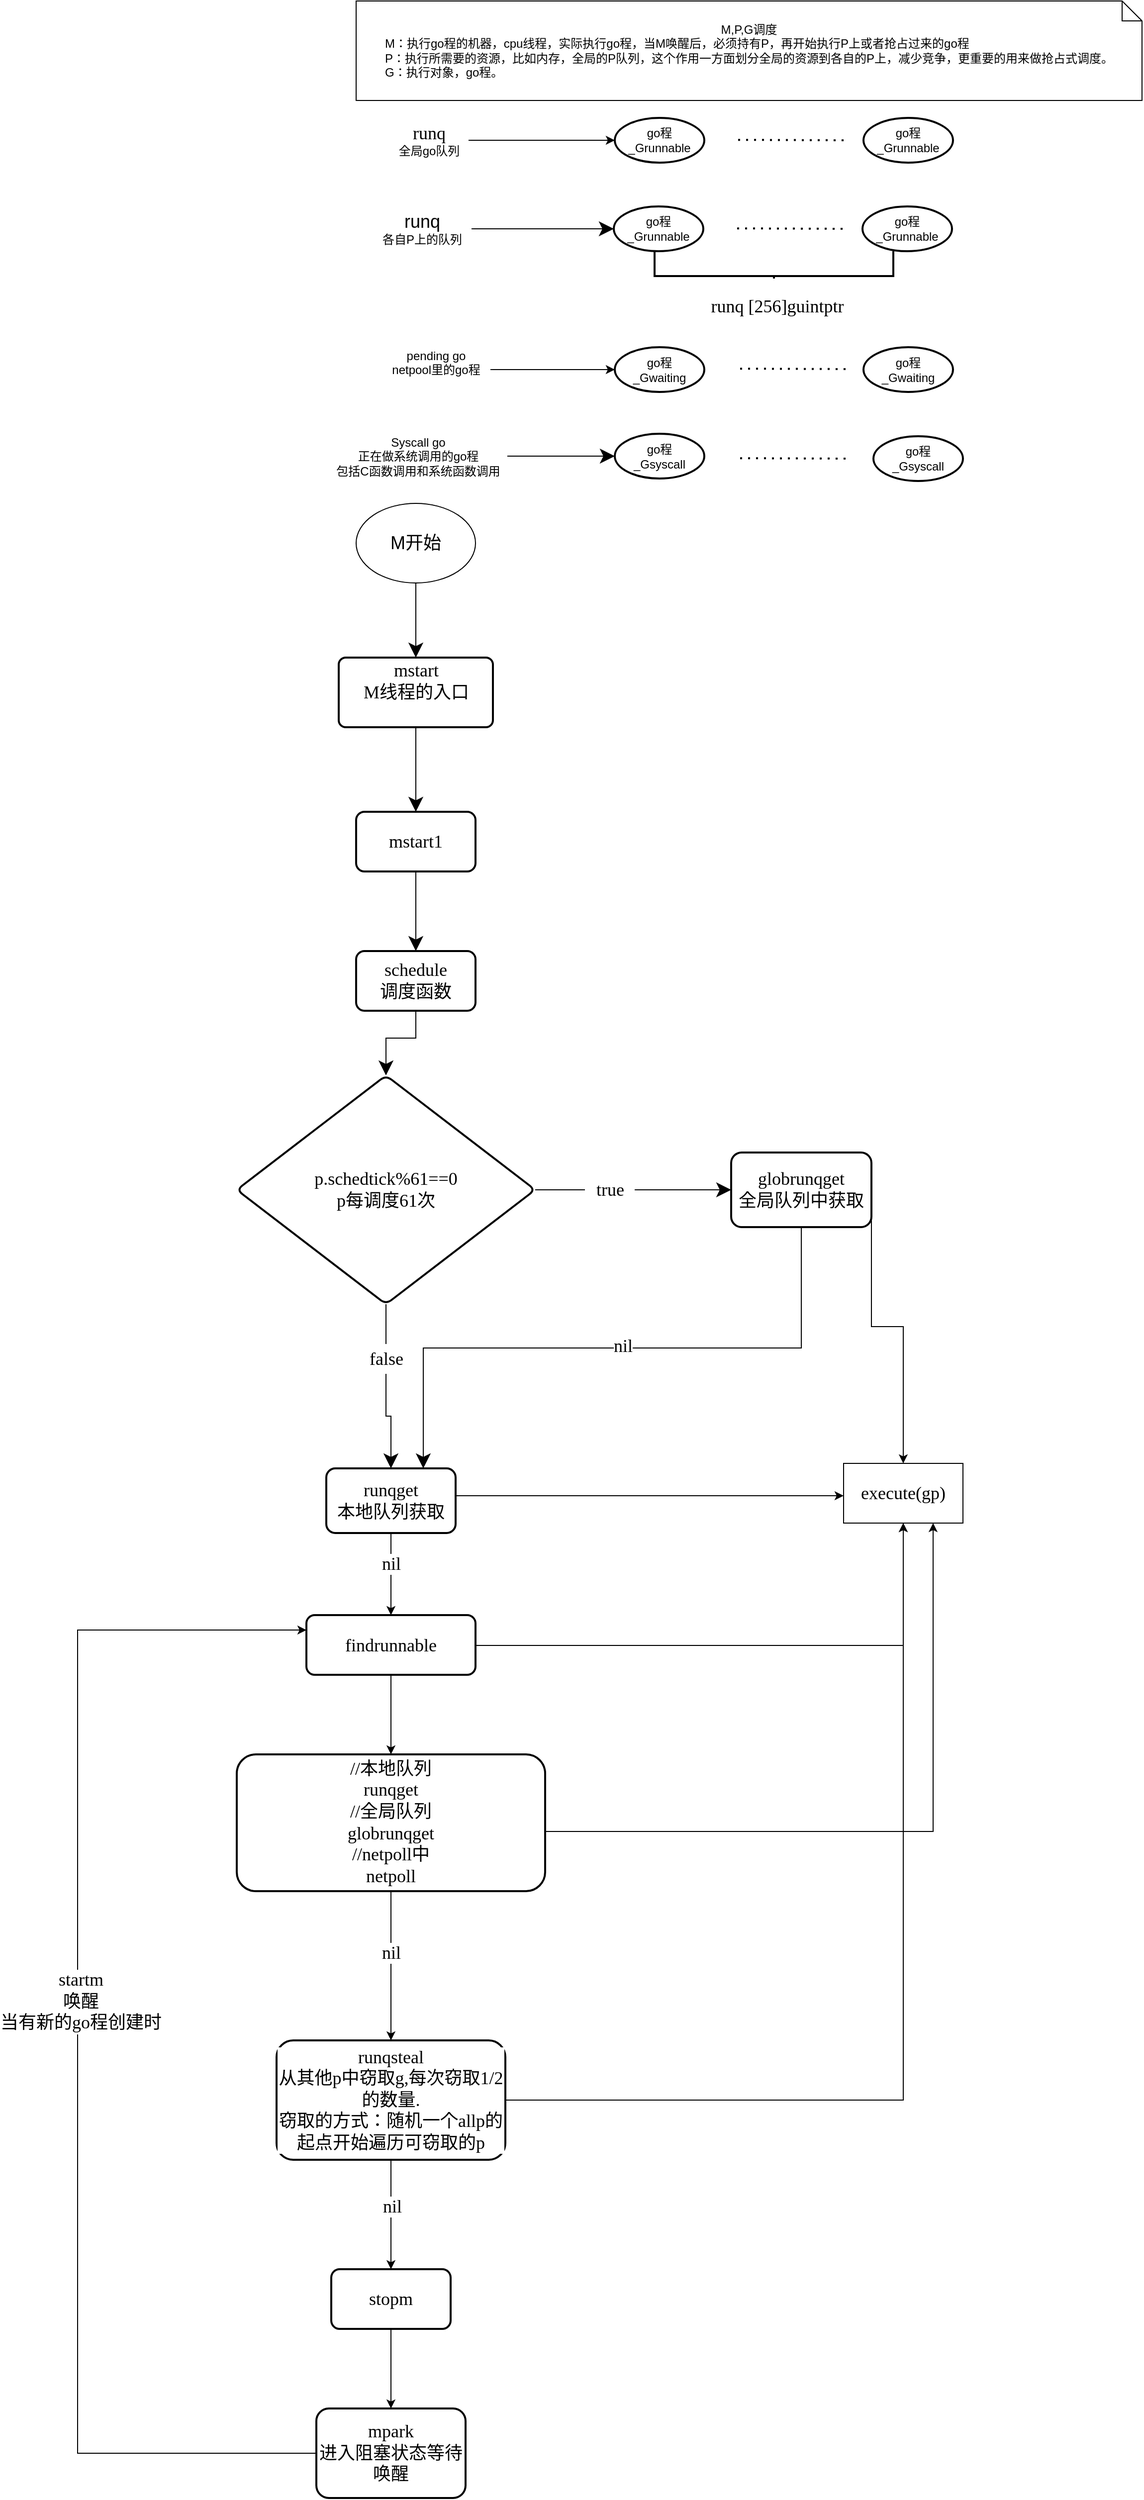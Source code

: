 <mxfile version="16.6.1" type="github">
  <diagram id="Lrg5kurUtaj6RJSmO0BA" name="Page-1">
    <mxGraphModel dx="1775" dy="581" grid="1" gridSize="10" guides="1" tooltips="1" connect="1" arrows="1" fold="1" page="1" pageScale="1" pageWidth="827" pageHeight="1169" math="0" shadow="0">
      <root>
        <mxCell id="0" />
        <mxCell id="1" parent="0" />
        <mxCell id="m0ZOB3Q7q5n8RTu2BzLh-104" value="" style="edgeStyle=orthogonalEdgeStyle;rounded=0;orthogonalLoop=1;jettySize=auto;html=1;fontFamily=Verdana;fontSize=18;fontColor=default;endSize=12;" edge="1" parent="1" source="m0ZOB3Q7q5n8RTu2BzLh-2" target="m0ZOB3Q7q5n8RTu2BzLh-103">
          <mxGeometry relative="1" as="geometry" />
        </mxCell>
        <mxCell id="m0ZOB3Q7q5n8RTu2BzLh-2" value="M开始" style="ellipse;whiteSpace=wrap;html=1;fontSize=18;" vertex="1" parent="1">
          <mxGeometry x="30" y="505" width="120" height="80" as="geometry" />
        </mxCell>
        <mxCell id="m0ZOB3Q7q5n8RTu2BzLh-81" value="" style="endArrow=none;dashed=1;html=1;dashPattern=1 3;strokeWidth=2;rounded=0;endSize=12;" edge="1" parent="1">
          <mxGeometry width="50" height="50" relative="1" as="geometry">
            <mxPoint x="414" y="139.58" as="sourcePoint" />
            <mxPoint x="524" y="140" as="targetPoint" />
          </mxGeometry>
        </mxCell>
        <mxCell id="m0ZOB3Q7q5n8RTu2BzLh-9" value="&lt;div align=&quot;center&quot;&gt;M,P,G调度&lt;/div&gt;&lt;div align=&quot;left&quot;&gt;M：执行go程的机器，cpu线程，实际执行go程，当M唤醒后，必须持有P，再开始执行P上或者抢占过来的go程&lt;/div&gt;&lt;div align=&quot;left&quot;&gt;P：执行所需要的资源，比如内存，全局的P队列，这个作用一方面划分全局的资源到各自的P上，减少竞争，更重要的用来做抢占式调度。&lt;/div&gt;&lt;div align=&quot;left&quot;&gt;G：执行对象，go程。&lt;br&gt;&lt;/div&gt;" style="shape=note;size=20;whiteSpace=wrap;html=1;align=center;" vertex="1" parent="1">
          <mxGeometry x="30" width="790" height="100" as="geometry" />
        </mxCell>
        <mxCell id="m0ZOB3Q7q5n8RTu2BzLh-15" value="&lt;div&gt;go程&lt;/div&gt;&lt;div&gt;_Grunnable&lt;/div&gt;" style="strokeWidth=2;html=1;shape=mxgraph.flowchart.start_2;whiteSpace=wrap;" vertex="1" parent="1">
          <mxGeometry x="290" y="117.5" width="90" height="45" as="geometry" />
        </mxCell>
        <mxCell id="m0ZOB3Q7q5n8RTu2BzLh-56" value="" style="edgeStyle=orthogonalEdgeStyle;rounded=0;orthogonalLoop=1;jettySize=auto;html=1;" edge="1" parent="1" source="m0ZOB3Q7q5n8RTu2BzLh-55" target="m0ZOB3Q7q5n8RTu2BzLh-15">
          <mxGeometry relative="1" as="geometry" />
        </mxCell>
        <mxCell id="m0ZOB3Q7q5n8RTu2BzLh-55" value="&lt;div&gt;&lt;font style=&quot;font-size: 18px&quot; face=&quot;consolas&quot;&gt;runq&lt;/font&gt;&lt;/div&gt;&lt;div&gt;全局go队列&lt;br&gt;&lt;/div&gt;" style="text;html=1;align=center;verticalAlign=middle;resizable=0;points=[];autosize=1;strokeColor=none;fillColor=none;" vertex="1" parent="1">
          <mxGeometry x="63" y="120" width="80" height="40" as="geometry" />
        </mxCell>
        <mxCell id="m0ZOB3Q7q5n8RTu2BzLh-78" value="" style="edgeStyle=orthogonalEdgeStyle;rounded=0;orthogonalLoop=1;jettySize=auto;html=1;" edge="1" parent="1" source="m0ZOB3Q7q5n8RTu2BzLh-75" target="m0ZOB3Q7q5n8RTu2BzLh-77">
          <mxGeometry relative="1" as="geometry" />
        </mxCell>
        <mxCell id="m0ZOB3Q7q5n8RTu2BzLh-75" value="&lt;div&gt;pending go&lt;/div&gt;&lt;div&gt;netpool里的go程&lt;/div&gt;&lt;div&gt;&lt;br&gt;&lt;/div&gt;" style="text;html=1;align=center;verticalAlign=middle;resizable=0;points=[];autosize=1;strokeColor=none;fillColor=none;" vertex="1" parent="1">
          <mxGeometry x="55" y="345.5" width="110" height="50" as="geometry" />
        </mxCell>
        <mxCell id="m0ZOB3Q7q5n8RTu2BzLh-77" value="&lt;div&gt;go程&lt;/div&gt;&lt;div&gt;_Gwaiting&lt;/div&gt;" style="strokeWidth=2;html=1;shape=mxgraph.flowchart.start_2;whiteSpace=wrap;" vertex="1" parent="1">
          <mxGeometry x="290" y="348" width="90" height="45" as="geometry" />
        </mxCell>
        <mxCell id="m0ZOB3Q7q5n8RTu2BzLh-82" value="&lt;div&gt;go程&lt;/div&gt;&lt;div&gt;_Grunnable&lt;/div&gt;" style="strokeWidth=2;html=1;shape=mxgraph.flowchart.start_2;whiteSpace=wrap;" vertex="1" parent="1">
          <mxGeometry x="540" y="117.5" width="90" height="45" as="geometry" />
        </mxCell>
        <mxCell id="m0ZOB3Q7q5n8RTu2BzLh-97" value="" style="edgeStyle=orthogonalEdgeStyle;rounded=0;orthogonalLoop=1;jettySize=auto;html=1;endSize=12;" edge="1" parent="1" source="m0ZOB3Q7q5n8RTu2BzLh-83" target="m0ZOB3Q7q5n8RTu2BzLh-84">
          <mxGeometry relative="1" as="geometry" />
        </mxCell>
        <mxCell id="m0ZOB3Q7q5n8RTu2BzLh-83" value="&lt;div&gt;Syscall go&lt;/div&gt;&lt;div&gt;正在做系统调用的go程&lt;/div&gt;&lt;div&gt;包括C函数调用和系统函数调用&lt;/div&gt;" style="text;html=1;align=center;verticalAlign=middle;resizable=0;points=[];autosize=1;strokeColor=none;fillColor=none;" vertex="1" parent="1">
          <mxGeometry x="2" y="432.5" width="180" height="50" as="geometry" />
        </mxCell>
        <mxCell id="m0ZOB3Q7q5n8RTu2BzLh-84" value="&lt;div&gt;go程&lt;/div&gt;&lt;div&gt;_Gsyscall&lt;/div&gt;" style="strokeWidth=2;html=1;shape=mxgraph.flowchart.start_2;whiteSpace=wrap;" vertex="1" parent="1">
          <mxGeometry x="290" y="435" width="90" height="45" as="geometry" />
        </mxCell>
        <mxCell id="m0ZOB3Q7q5n8RTu2BzLh-86" value="" style="endArrow=none;dashed=1;html=1;dashPattern=1 3;strokeWidth=2;rounded=0;endSize=12;" edge="1" parent="1">
          <mxGeometry width="50" height="50" relative="1" as="geometry">
            <mxPoint x="416" y="369.58" as="sourcePoint" />
            <mxPoint x="526.0" y="370.0" as="targetPoint" />
          </mxGeometry>
        </mxCell>
        <mxCell id="m0ZOB3Q7q5n8RTu2BzLh-87" value="&lt;div&gt;go程&lt;/div&gt;&lt;div&gt;_Gwaiting&lt;/div&gt;" style="strokeWidth=2;html=1;shape=mxgraph.flowchart.start_2;whiteSpace=wrap;" vertex="1" parent="1">
          <mxGeometry x="540" y="348" width="90" height="45" as="geometry" />
        </mxCell>
        <mxCell id="m0ZOB3Q7q5n8RTu2BzLh-88" value="&lt;div&gt;go程&lt;/div&gt;&lt;div&gt;_Gsyscall&lt;/div&gt;" style="strokeWidth=2;html=1;shape=mxgraph.flowchart.start_2;whiteSpace=wrap;" vertex="1" parent="1">
          <mxGeometry x="550" y="437.5" width="90" height="45" as="geometry" />
        </mxCell>
        <mxCell id="m0ZOB3Q7q5n8RTu2BzLh-89" value="" style="endArrow=none;dashed=1;html=1;dashPattern=1 3;strokeWidth=2;rounded=0;endSize=12;" edge="1" parent="1">
          <mxGeometry width="50" height="50" relative="1" as="geometry">
            <mxPoint x="416" y="459.58" as="sourcePoint" />
            <mxPoint x="526" y="460.0" as="targetPoint" />
          </mxGeometry>
        </mxCell>
        <mxCell id="m0ZOB3Q7q5n8RTu2BzLh-96" style="edgeStyle=orthogonalEdgeStyle;rounded=0;orthogonalLoop=1;jettySize=auto;html=1;endSize=12;" edge="1" parent="1" source="m0ZOB3Q7q5n8RTu2BzLh-91" target="m0ZOB3Q7q5n8RTu2BzLh-94">
          <mxGeometry relative="1" as="geometry" />
        </mxCell>
        <mxCell id="m0ZOB3Q7q5n8RTu2BzLh-91" value="&lt;div&gt;&lt;font style=&quot;font-size: 18px&quot;&gt;runq&lt;/font&gt;&lt;/div&gt;&lt;div&gt;各自P上的队列&lt;/div&gt;" style="text;html=1;align=center;verticalAlign=middle;resizable=0;points=[];autosize=1;strokeColor=none;fillColor=none;" vertex="1" parent="1">
          <mxGeometry x="46" y="209" width="100" height="40" as="geometry" />
        </mxCell>
        <mxCell id="m0ZOB3Q7q5n8RTu2BzLh-93" value="" style="endArrow=none;dashed=1;html=1;dashPattern=1 3;strokeWidth=2;rounded=0;endSize=12;" edge="1" parent="1">
          <mxGeometry width="50" height="50" relative="1" as="geometry">
            <mxPoint x="413" y="228.58" as="sourcePoint" />
            <mxPoint x="523.0" y="229.0" as="targetPoint" />
          </mxGeometry>
        </mxCell>
        <mxCell id="m0ZOB3Q7q5n8RTu2BzLh-94" value="&lt;div&gt;go程&lt;/div&gt;&lt;div&gt;_Grunnable&lt;/div&gt;" style="strokeWidth=2;html=1;shape=mxgraph.flowchart.start_2;whiteSpace=wrap;" vertex="1" parent="1">
          <mxGeometry x="289" y="206.5" width="90" height="45" as="geometry" />
        </mxCell>
        <mxCell id="m0ZOB3Q7q5n8RTu2BzLh-95" value="&lt;div&gt;go程&lt;/div&gt;&lt;div&gt;_Grunnable&lt;/div&gt;" style="strokeWidth=2;html=1;shape=mxgraph.flowchart.start_2;whiteSpace=wrap;" vertex="1" parent="1">
          <mxGeometry x="539" y="206.5" width="90" height="45" as="geometry" />
        </mxCell>
        <mxCell id="m0ZOB3Q7q5n8RTu2BzLh-98" value="" style="strokeWidth=2;html=1;shape=mxgraph.flowchart.annotation_2;align=left;labelPosition=right;pointerEvents=1;direction=north;" vertex="1" parent="1">
          <mxGeometry x="330" y="251.5" width="240" height="50" as="geometry" />
        </mxCell>
        <mxCell id="m0ZOB3Q7q5n8RTu2BzLh-101" value="&lt;pre style=&quot;font-family: &amp;#34;consolas&amp;#34; ; font-size: 13.5pt&quot;&gt;runq [&lt;span&gt;256&lt;/span&gt;]&lt;span&gt;guintptr&lt;/span&gt;&lt;/pre&gt;" style="text;html=1;align=center;verticalAlign=middle;resizable=0;points=[];autosize=1;labelBackgroundColor=default;fontColor=default;" vertex="1" parent="1">
          <mxGeometry x="358" y="277" width="190" height="60" as="geometry" />
        </mxCell>
        <mxCell id="m0ZOB3Q7q5n8RTu2BzLh-106" value="" style="edgeStyle=orthogonalEdgeStyle;rounded=0;orthogonalLoop=1;jettySize=auto;html=1;fontFamily=Verdana;fontSize=18;fontColor=default;endSize=12;" edge="1" parent="1" source="m0ZOB3Q7q5n8RTu2BzLh-103" target="m0ZOB3Q7q5n8RTu2BzLh-105">
          <mxGeometry relative="1" as="geometry" />
        </mxCell>
        <mxCell id="m0ZOB3Q7q5n8RTu2BzLh-103" value="mstart&#xa;M线程的入口&#xa;" style="rounded=1;absoluteArcSize=1;arcSize=14;strokeWidth=2;labelBackgroundColor=default;fontFamily=Verdana;fontSize=18;fontColor=default;whiteSpace=wrap;" vertex="1" parent="1">
          <mxGeometry x="12.5" y="660" width="155" height="70" as="geometry" />
        </mxCell>
        <mxCell id="m0ZOB3Q7q5n8RTu2BzLh-108" value="" style="edgeStyle=orthogonalEdgeStyle;rounded=0;orthogonalLoop=1;jettySize=auto;html=1;fontFamily=Verdana;fontSize=18;fontColor=default;endSize=12;" edge="1" parent="1" source="m0ZOB3Q7q5n8RTu2BzLh-105" target="m0ZOB3Q7q5n8RTu2BzLh-107">
          <mxGeometry relative="1" as="geometry" />
        </mxCell>
        <mxCell id="m0ZOB3Q7q5n8RTu2BzLh-105" value="mstart1" style="whiteSpace=wrap;html=1;fontSize=18;fontFamily=Verdana;rounded=1;arcSize=14;strokeWidth=2;labelBackgroundColor=default;" vertex="1" parent="1">
          <mxGeometry x="30" y="815" width="120" height="60" as="geometry" />
        </mxCell>
        <mxCell id="m0ZOB3Q7q5n8RTu2BzLh-110" value="" style="edgeStyle=orthogonalEdgeStyle;rounded=0;orthogonalLoop=1;jettySize=auto;html=1;fontFamily=Verdana;fontSize=18;fontColor=default;endSize=12;" edge="1" parent="1" source="m0ZOB3Q7q5n8RTu2BzLh-107" target="m0ZOB3Q7q5n8RTu2BzLh-109">
          <mxGeometry relative="1" as="geometry" />
        </mxCell>
        <mxCell id="m0ZOB3Q7q5n8RTu2BzLh-107" value="&lt;div&gt;schedule&lt;/div&gt;&lt;div&gt;调度函数&lt;br&gt;&lt;/div&gt;" style="whiteSpace=wrap;html=1;fontSize=18;fontFamily=Verdana;rounded=1;arcSize=14;strokeWidth=2;labelBackgroundColor=default;" vertex="1" parent="1">
          <mxGeometry x="30" y="955" width="120" height="60" as="geometry" />
        </mxCell>
        <mxCell id="m0ZOB3Q7q5n8RTu2BzLh-113" value="" style="edgeStyle=orthogonalEdgeStyle;rounded=0;orthogonalLoop=1;jettySize=auto;html=1;fontFamily=Verdana;fontSize=18;fontColor=default;endSize=12;startArrow=none;" edge="1" parent="1" source="m0ZOB3Q7q5n8RTu2BzLh-114" target="m0ZOB3Q7q5n8RTu2BzLh-112">
          <mxGeometry relative="1" as="geometry" />
        </mxCell>
        <mxCell id="m0ZOB3Q7q5n8RTu2BzLh-116" value="" style="edgeStyle=orthogonalEdgeStyle;rounded=0;orthogonalLoop=1;jettySize=auto;html=1;fontFamily=Verdana;fontSize=18;fontColor=default;endSize=12;startArrow=none;" edge="1" parent="1" source="m0ZOB3Q7q5n8RTu2BzLh-117" target="m0ZOB3Q7q5n8RTu2BzLh-115">
          <mxGeometry relative="1" as="geometry" />
        </mxCell>
        <mxCell id="m0ZOB3Q7q5n8RTu2BzLh-109" value="&lt;br&gt;&lt;div&gt;p.schedtick%61==0&lt;/div&gt;&lt;div&gt;p每调度61次&lt;br&gt;&lt;/div&gt;&lt;div&gt;&lt;br&gt;&lt;/div&gt;" style="rhombus;whiteSpace=wrap;html=1;fontSize=18;fontFamily=Verdana;rounded=1;arcSize=14;strokeWidth=2;labelBackgroundColor=default;" vertex="1" parent="1">
          <mxGeometry x="-90" y="1080" width="300" height="230" as="geometry" />
        </mxCell>
        <mxCell id="m0ZOB3Q7q5n8RTu2BzLh-127" style="edgeStyle=elbowEdgeStyle;rounded=0;orthogonalLoop=1;jettySize=auto;html=1;entryX=0.75;entryY=0;entryDx=0;entryDy=0;fontFamily=Verdana;fontSize=18;fontColor=default;endSize=12;elbow=vertical;" edge="1" parent="1" source="m0ZOB3Q7q5n8RTu2BzLh-112" target="m0ZOB3Q7q5n8RTu2BzLh-115">
          <mxGeometry relative="1" as="geometry" />
        </mxCell>
        <mxCell id="m0ZOB3Q7q5n8RTu2BzLh-128" value="nil" style="edgeLabel;html=1;align=center;verticalAlign=middle;resizable=0;points=[];fontSize=18;fontFamily=Verdana;fontColor=default;" vertex="1" connectable="0" parent="m0ZOB3Q7q5n8RTu2BzLh-127">
          <mxGeometry x="-0.032" y="-2" relative="1" as="geometry">
            <mxPoint as="offset" />
          </mxGeometry>
        </mxCell>
        <mxCell id="m0ZOB3Q7q5n8RTu2BzLh-150" style="edgeStyle=elbowEdgeStyle;rounded=0;orthogonalLoop=1;jettySize=auto;elbow=vertical;html=1;exitX=1;exitY=0.5;exitDx=0;exitDy=0;fontFamily=Verdana;fontSize=18;fontColor=default;" edge="1" parent="1" source="m0ZOB3Q7q5n8RTu2BzLh-112" target="m0ZOB3Q7q5n8RTu2BzLh-148">
          <mxGeometry relative="1" as="geometry" />
        </mxCell>
        <mxCell id="m0ZOB3Q7q5n8RTu2BzLh-112" value="&lt;div&gt;globrunqget&lt;/div&gt;&lt;div&gt;全局队列中获取&lt;br&gt;&lt;/div&gt;" style="whiteSpace=wrap;html=1;fontSize=18;fontFamily=Verdana;rounded=1;arcSize=14;strokeWidth=2;labelBackgroundColor=default;" vertex="1" parent="1">
          <mxGeometry x="407" y="1157.5" width="141" height="75" as="geometry" />
        </mxCell>
        <mxCell id="m0ZOB3Q7q5n8RTu2BzLh-134" value="" style="edgeStyle=elbowEdgeStyle;rounded=0;orthogonalLoop=1;jettySize=auto;elbow=vertical;html=1;fontFamily=Verdana;fontSize=18;fontColor=default;" edge="1" parent="1" source="m0ZOB3Q7q5n8RTu2BzLh-115" target="m0ZOB3Q7q5n8RTu2BzLh-133">
          <mxGeometry relative="1" as="geometry" />
        </mxCell>
        <mxCell id="m0ZOB3Q7q5n8RTu2BzLh-135" value="nil" style="edgeLabel;html=1;align=center;verticalAlign=middle;resizable=0;points=[];fontSize=18;fontFamily=Verdana;fontColor=default;" vertex="1" connectable="0" parent="m0ZOB3Q7q5n8RTu2BzLh-134">
          <mxGeometry x="-0.261" relative="1" as="geometry">
            <mxPoint as="offset" />
          </mxGeometry>
        </mxCell>
        <mxCell id="m0ZOB3Q7q5n8RTu2BzLh-151" style="edgeStyle=elbowEdgeStyle;rounded=0;orthogonalLoop=1;jettySize=auto;elbow=vertical;html=1;fontFamily=Verdana;fontSize=18;fontColor=default;" edge="1" parent="1" source="m0ZOB3Q7q5n8RTu2BzLh-115" target="m0ZOB3Q7q5n8RTu2BzLh-148">
          <mxGeometry relative="1" as="geometry" />
        </mxCell>
        <mxCell id="m0ZOB3Q7q5n8RTu2BzLh-115" value="&lt;div&gt;runqget&lt;/div&gt;&lt;div&gt;本地队列获取&lt;br&gt;&lt;/div&gt;" style="whiteSpace=wrap;html=1;fontSize=18;fontFamily=Verdana;rounded=1;arcSize=14;strokeWidth=2;labelBackgroundColor=default;" vertex="1" parent="1">
          <mxGeometry y="1475" width="130" height="65" as="geometry" />
        </mxCell>
        <mxCell id="m0ZOB3Q7q5n8RTu2BzLh-117" value="false" style="text;html=1;align=center;verticalAlign=middle;resizable=0;points=[];autosize=1;strokeColor=none;fillColor=none;fontSize=18;fontFamily=Verdana;fontColor=default;" vertex="1" parent="1">
          <mxGeometry x="30" y="1350" width="60" height="30" as="geometry" />
        </mxCell>
        <mxCell id="m0ZOB3Q7q5n8RTu2BzLh-121" value="" style="edgeStyle=orthogonalEdgeStyle;rounded=0;orthogonalLoop=1;jettySize=auto;html=1;fontFamily=Verdana;fontSize=18;fontColor=default;endSize=12;endArrow=none;" edge="1" parent="1" source="m0ZOB3Q7q5n8RTu2BzLh-109" target="m0ZOB3Q7q5n8RTu2BzLh-117">
          <mxGeometry relative="1" as="geometry">
            <mxPoint x="60" y="1310.0" as="sourcePoint" />
            <mxPoint x="60" y="1475" as="targetPoint" />
          </mxGeometry>
        </mxCell>
        <mxCell id="m0ZOB3Q7q5n8RTu2BzLh-114" value="true" style="text;html=1;align=center;verticalAlign=middle;resizable=0;points=[];autosize=1;strokeColor=none;fillColor=none;fontSize=18;fontFamily=Verdana;fontColor=default;" vertex="1" parent="1">
          <mxGeometry x="260" y="1180" width="50" height="30" as="geometry" />
        </mxCell>
        <mxCell id="m0ZOB3Q7q5n8RTu2BzLh-122" value="" style="edgeStyle=orthogonalEdgeStyle;rounded=0;orthogonalLoop=1;jettySize=auto;html=1;fontFamily=Verdana;fontSize=18;fontColor=default;endSize=12;endArrow=none;" edge="1" parent="1" source="m0ZOB3Q7q5n8RTu2BzLh-109" target="m0ZOB3Q7q5n8RTu2BzLh-114">
          <mxGeometry relative="1" as="geometry">
            <mxPoint x="210" y="1195.0" as="sourcePoint" />
            <mxPoint x="398" y="1195.0" as="targetPoint" />
          </mxGeometry>
        </mxCell>
        <mxCell id="m0ZOB3Q7q5n8RTu2BzLh-137" value="" style="edgeStyle=elbowEdgeStyle;rounded=0;orthogonalLoop=1;jettySize=auto;elbow=vertical;html=1;fontFamily=Verdana;fontSize=18;fontColor=default;" edge="1" parent="1" source="m0ZOB3Q7q5n8RTu2BzLh-133" target="m0ZOB3Q7q5n8RTu2BzLh-136">
          <mxGeometry relative="1" as="geometry" />
        </mxCell>
        <mxCell id="m0ZOB3Q7q5n8RTu2BzLh-153" style="edgeStyle=elbowEdgeStyle;rounded=0;orthogonalLoop=1;jettySize=auto;elbow=vertical;html=1;fontFamily=Verdana;fontSize=18;fontColor=default;" edge="1" parent="1" source="m0ZOB3Q7q5n8RTu2BzLh-133" target="m0ZOB3Q7q5n8RTu2BzLh-148">
          <mxGeometry relative="1" as="geometry">
            <Array as="points">
              <mxPoint x="340" y="1653" />
            </Array>
          </mxGeometry>
        </mxCell>
        <mxCell id="m0ZOB3Q7q5n8RTu2BzLh-133" value="findrunnable" style="whiteSpace=wrap;html=1;fontSize=18;fontFamily=Verdana;rounded=1;arcSize=14;strokeWidth=2;labelBackgroundColor=default;" vertex="1" parent="1">
          <mxGeometry x="-20" y="1622.5" width="170" height="60" as="geometry" />
        </mxCell>
        <mxCell id="m0ZOB3Q7q5n8RTu2BzLh-139" value="" style="edgeStyle=elbowEdgeStyle;rounded=0;orthogonalLoop=1;jettySize=auto;elbow=vertical;html=1;fontFamily=Verdana;fontSize=18;fontColor=default;" edge="1" parent="1" source="m0ZOB3Q7q5n8RTu2BzLh-136" target="m0ZOB3Q7q5n8RTu2BzLh-138">
          <mxGeometry relative="1" as="geometry" />
        </mxCell>
        <mxCell id="m0ZOB3Q7q5n8RTu2BzLh-140" value="&lt;div&gt;nil&lt;/div&gt;" style="edgeLabel;html=1;align=center;verticalAlign=middle;resizable=0;points=[];fontSize=18;fontFamily=Verdana;fontColor=default;" vertex="1" connectable="0" parent="m0ZOB3Q7q5n8RTu2BzLh-139">
          <mxGeometry x="-0.177" relative="1" as="geometry">
            <mxPoint as="offset" />
          </mxGeometry>
        </mxCell>
        <mxCell id="m0ZOB3Q7q5n8RTu2BzLh-154" style="edgeStyle=elbowEdgeStyle;rounded=0;orthogonalLoop=1;jettySize=auto;elbow=vertical;html=1;entryX=0.75;entryY=1;entryDx=0;entryDy=0;fontFamily=Verdana;fontSize=18;fontColor=default;" edge="1" parent="1" source="m0ZOB3Q7q5n8RTu2BzLh-136" target="m0ZOB3Q7q5n8RTu2BzLh-148">
          <mxGeometry relative="1" as="geometry">
            <Array as="points">
              <mxPoint x="320" y="1840" />
            </Array>
          </mxGeometry>
        </mxCell>
        <mxCell id="m0ZOB3Q7q5n8RTu2BzLh-136" value="&lt;div&gt;//本地队列&lt;br&gt;&lt;/div&gt;&lt;div&gt;runqget&lt;/div&gt;&lt;div&gt;//全局队列&lt;br&gt;&lt;/div&gt;&lt;div&gt;globrunqget&lt;/div&gt;&lt;div&gt;//netpoll中&lt;br&gt;&lt;/div&gt;&lt;div&gt;netpoll&lt;br&gt;&lt;/div&gt;" style="whiteSpace=wrap;html=1;fontSize=18;fontFamily=Verdana;rounded=1;arcSize=14;strokeWidth=2;labelBackgroundColor=default;" vertex="1" parent="1">
          <mxGeometry x="-90" y="1762.5" width="310" height="137.5" as="geometry" />
        </mxCell>
        <mxCell id="m0ZOB3Q7q5n8RTu2BzLh-144" value="" style="edgeStyle=elbowEdgeStyle;rounded=0;orthogonalLoop=1;jettySize=auto;elbow=vertical;html=1;fontFamily=Verdana;fontSize=18;fontColor=default;" edge="1" parent="1" source="m0ZOB3Q7q5n8RTu2BzLh-138" target="m0ZOB3Q7q5n8RTu2BzLh-143">
          <mxGeometry relative="1" as="geometry" />
        </mxCell>
        <mxCell id="m0ZOB3Q7q5n8RTu2BzLh-145" value="nil" style="edgeLabel;html=1;align=center;verticalAlign=middle;resizable=0;points=[];fontSize=18;fontFamily=Verdana;fontColor=default;" vertex="1" connectable="0" parent="m0ZOB3Q7q5n8RTu2BzLh-144">
          <mxGeometry x="-0.158" y="1" relative="1" as="geometry">
            <mxPoint as="offset" />
          </mxGeometry>
        </mxCell>
        <mxCell id="m0ZOB3Q7q5n8RTu2BzLh-156" style="edgeStyle=elbowEdgeStyle;rounded=0;orthogonalLoop=1;jettySize=auto;elbow=vertical;html=1;fontFamily=Verdana;fontSize=18;fontColor=default;" edge="1" parent="1" source="m0ZOB3Q7q5n8RTu2BzLh-138" target="m0ZOB3Q7q5n8RTu2BzLh-148">
          <mxGeometry relative="1" as="geometry">
            <Array as="points">
              <mxPoint x="330" y="2110" />
            </Array>
          </mxGeometry>
        </mxCell>
        <mxCell id="m0ZOB3Q7q5n8RTu2BzLh-138" value="&lt;div&gt;runqsteal&lt;/div&gt;&lt;div&gt;从其他p中窃取g,每次窃取1/2的数量.&lt;/div&gt;&lt;div&gt;窃取的方式：随机一个allp的起点开始遍历可窃取的p&lt;br&gt;&lt;/div&gt;" style="whiteSpace=wrap;html=1;fontSize=18;fontFamily=Verdana;rounded=1;arcSize=14;strokeWidth=2;labelBackgroundColor=default;" vertex="1" parent="1">
          <mxGeometry x="-50" y="2050" width="230" height="120" as="geometry" />
        </mxCell>
        <mxCell id="m0ZOB3Q7q5n8RTu2BzLh-147" value="" style="edgeStyle=elbowEdgeStyle;rounded=0;orthogonalLoop=1;jettySize=auto;elbow=vertical;html=1;fontFamily=Verdana;fontSize=18;fontColor=default;" edge="1" parent="1" source="m0ZOB3Q7q5n8RTu2BzLh-143" target="m0ZOB3Q7q5n8RTu2BzLh-146">
          <mxGeometry relative="1" as="geometry" />
        </mxCell>
        <mxCell id="m0ZOB3Q7q5n8RTu2BzLh-143" value="stopm" style="whiteSpace=wrap;html=1;fontSize=18;fontFamily=Verdana;rounded=1;arcSize=14;strokeWidth=2;labelBackgroundColor=default;" vertex="1" parent="1">
          <mxGeometry x="5" y="2280" width="120" height="60" as="geometry" />
        </mxCell>
        <mxCell id="m0ZOB3Q7q5n8RTu2BzLh-159" style="edgeStyle=elbowEdgeStyle;rounded=0;orthogonalLoop=1;jettySize=auto;elbow=vertical;html=1;entryX=0;entryY=0.25;entryDx=0;entryDy=0;fontFamily=Verdana;fontSize=18;fontColor=default;" edge="1" parent="1" source="m0ZOB3Q7q5n8RTu2BzLh-146" target="m0ZOB3Q7q5n8RTu2BzLh-133">
          <mxGeometry relative="1" as="geometry">
            <Array as="points">
              <mxPoint x="-250" y="2160" />
            </Array>
          </mxGeometry>
        </mxCell>
        <mxCell id="m0ZOB3Q7q5n8RTu2BzLh-160" value="&lt;div&gt;startm&lt;/div&gt;&lt;div&gt;唤醒&lt;/div&gt;&lt;div&gt;当有新的go程创建时&lt;br&gt;&lt;/div&gt;" style="edgeLabel;html=1;align=center;verticalAlign=middle;resizable=0;points=[];fontSize=18;fontFamily=Verdana;fontColor=default;" vertex="1" connectable="0" parent="m0ZOB3Q7q5n8RTu2BzLh-159">
          <mxGeometry x="0.068" y="-3" relative="1" as="geometry">
            <mxPoint y="-1" as="offset" />
          </mxGeometry>
        </mxCell>
        <mxCell id="m0ZOB3Q7q5n8RTu2BzLh-146" value="&lt;div&gt;mpark&lt;/div&gt;&lt;div&gt;进入阻塞状态等待唤醒&lt;br&gt;&lt;/div&gt;" style="whiteSpace=wrap;html=1;fontSize=18;fontFamily=Verdana;rounded=1;arcSize=14;strokeWidth=2;labelBackgroundColor=default;" vertex="1" parent="1">
          <mxGeometry x="-10" y="2420" width="150" height="90" as="geometry" />
        </mxCell>
        <mxCell id="m0ZOB3Q7q5n8RTu2BzLh-148" value="&lt;div&gt;execute(gp)&lt;/div&gt;" style="whiteSpace=wrap;html=1;labelBackgroundColor=default;fontFamily=Verdana;fontSize=18;fontColor=default;" vertex="1" parent="1">
          <mxGeometry x="520" y="1470" width="120" height="60" as="geometry" />
        </mxCell>
      </root>
    </mxGraphModel>
  </diagram>
</mxfile>
